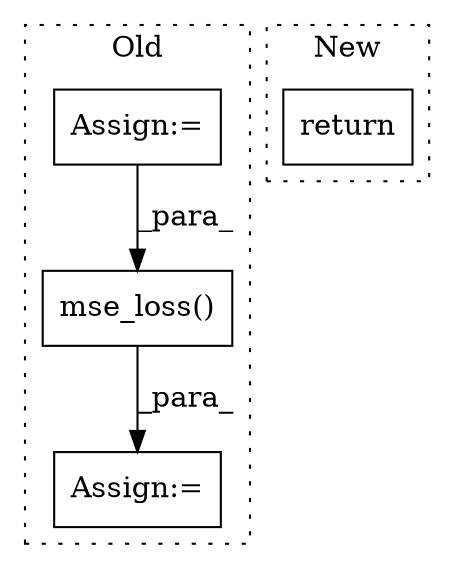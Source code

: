 digraph G {
subgraph cluster0 {
1 [label="mse_loss()" a="75" s="4214,4267" l="11,1" shape="box"];
3 [label="Assign:=" a="68" s="4211" l="3" shape="box"];
4 [label="Assign:=" a="68" s="3331" l="3" shape="box"];
label = "Old";
style="dotted";
}
subgraph cluster1 {
2 [label="return" a="93" s="3053" l="7" shape="box"];
label = "New";
style="dotted";
}
1 -> 3 [label="_para_"];
4 -> 1 [label="_para_"];
}
